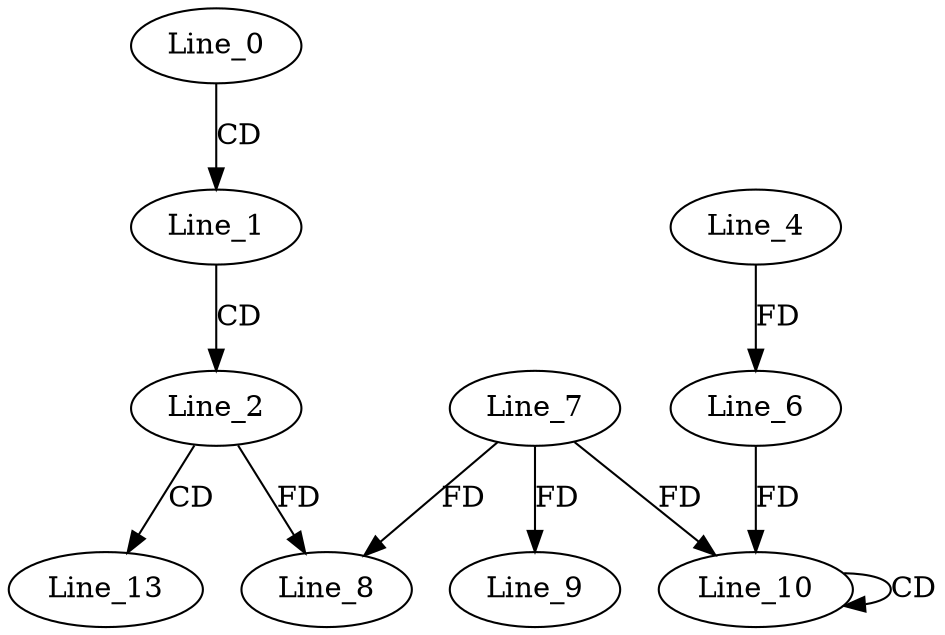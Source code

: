 digraph G {
  Line_0;
  Line_1;
  Line_2;
  Line_4;
  Line_6;
  Line_8;
  Line_7;
  Line_8;
  Line_8;
  Line_9;
  Line_10;
  Line_10;
  Line_6;
  Line_10;
  Line_13;
  Line_0 -> Line_1 [ label="CD" ];
  Line_1 -> Line_2 [ label="CD" ];
  Line_4 -> Line_6 [ label="FD" ];
  Line_2 -> Line_8 [ label="FD" ];
  Line_7 -> Line_8 [ label="FD" ];
  Line_7 -> Line_9 [ label="FD" ];
  Line_10 -> Line_10 [ label="CD" ];
  Line_6 -> Line_10 [ label="FD" ];
  Line_7 -> Line_10 [ label="FD" ];
  Line_2 -> Line_13 [ label="CD" ];
}
